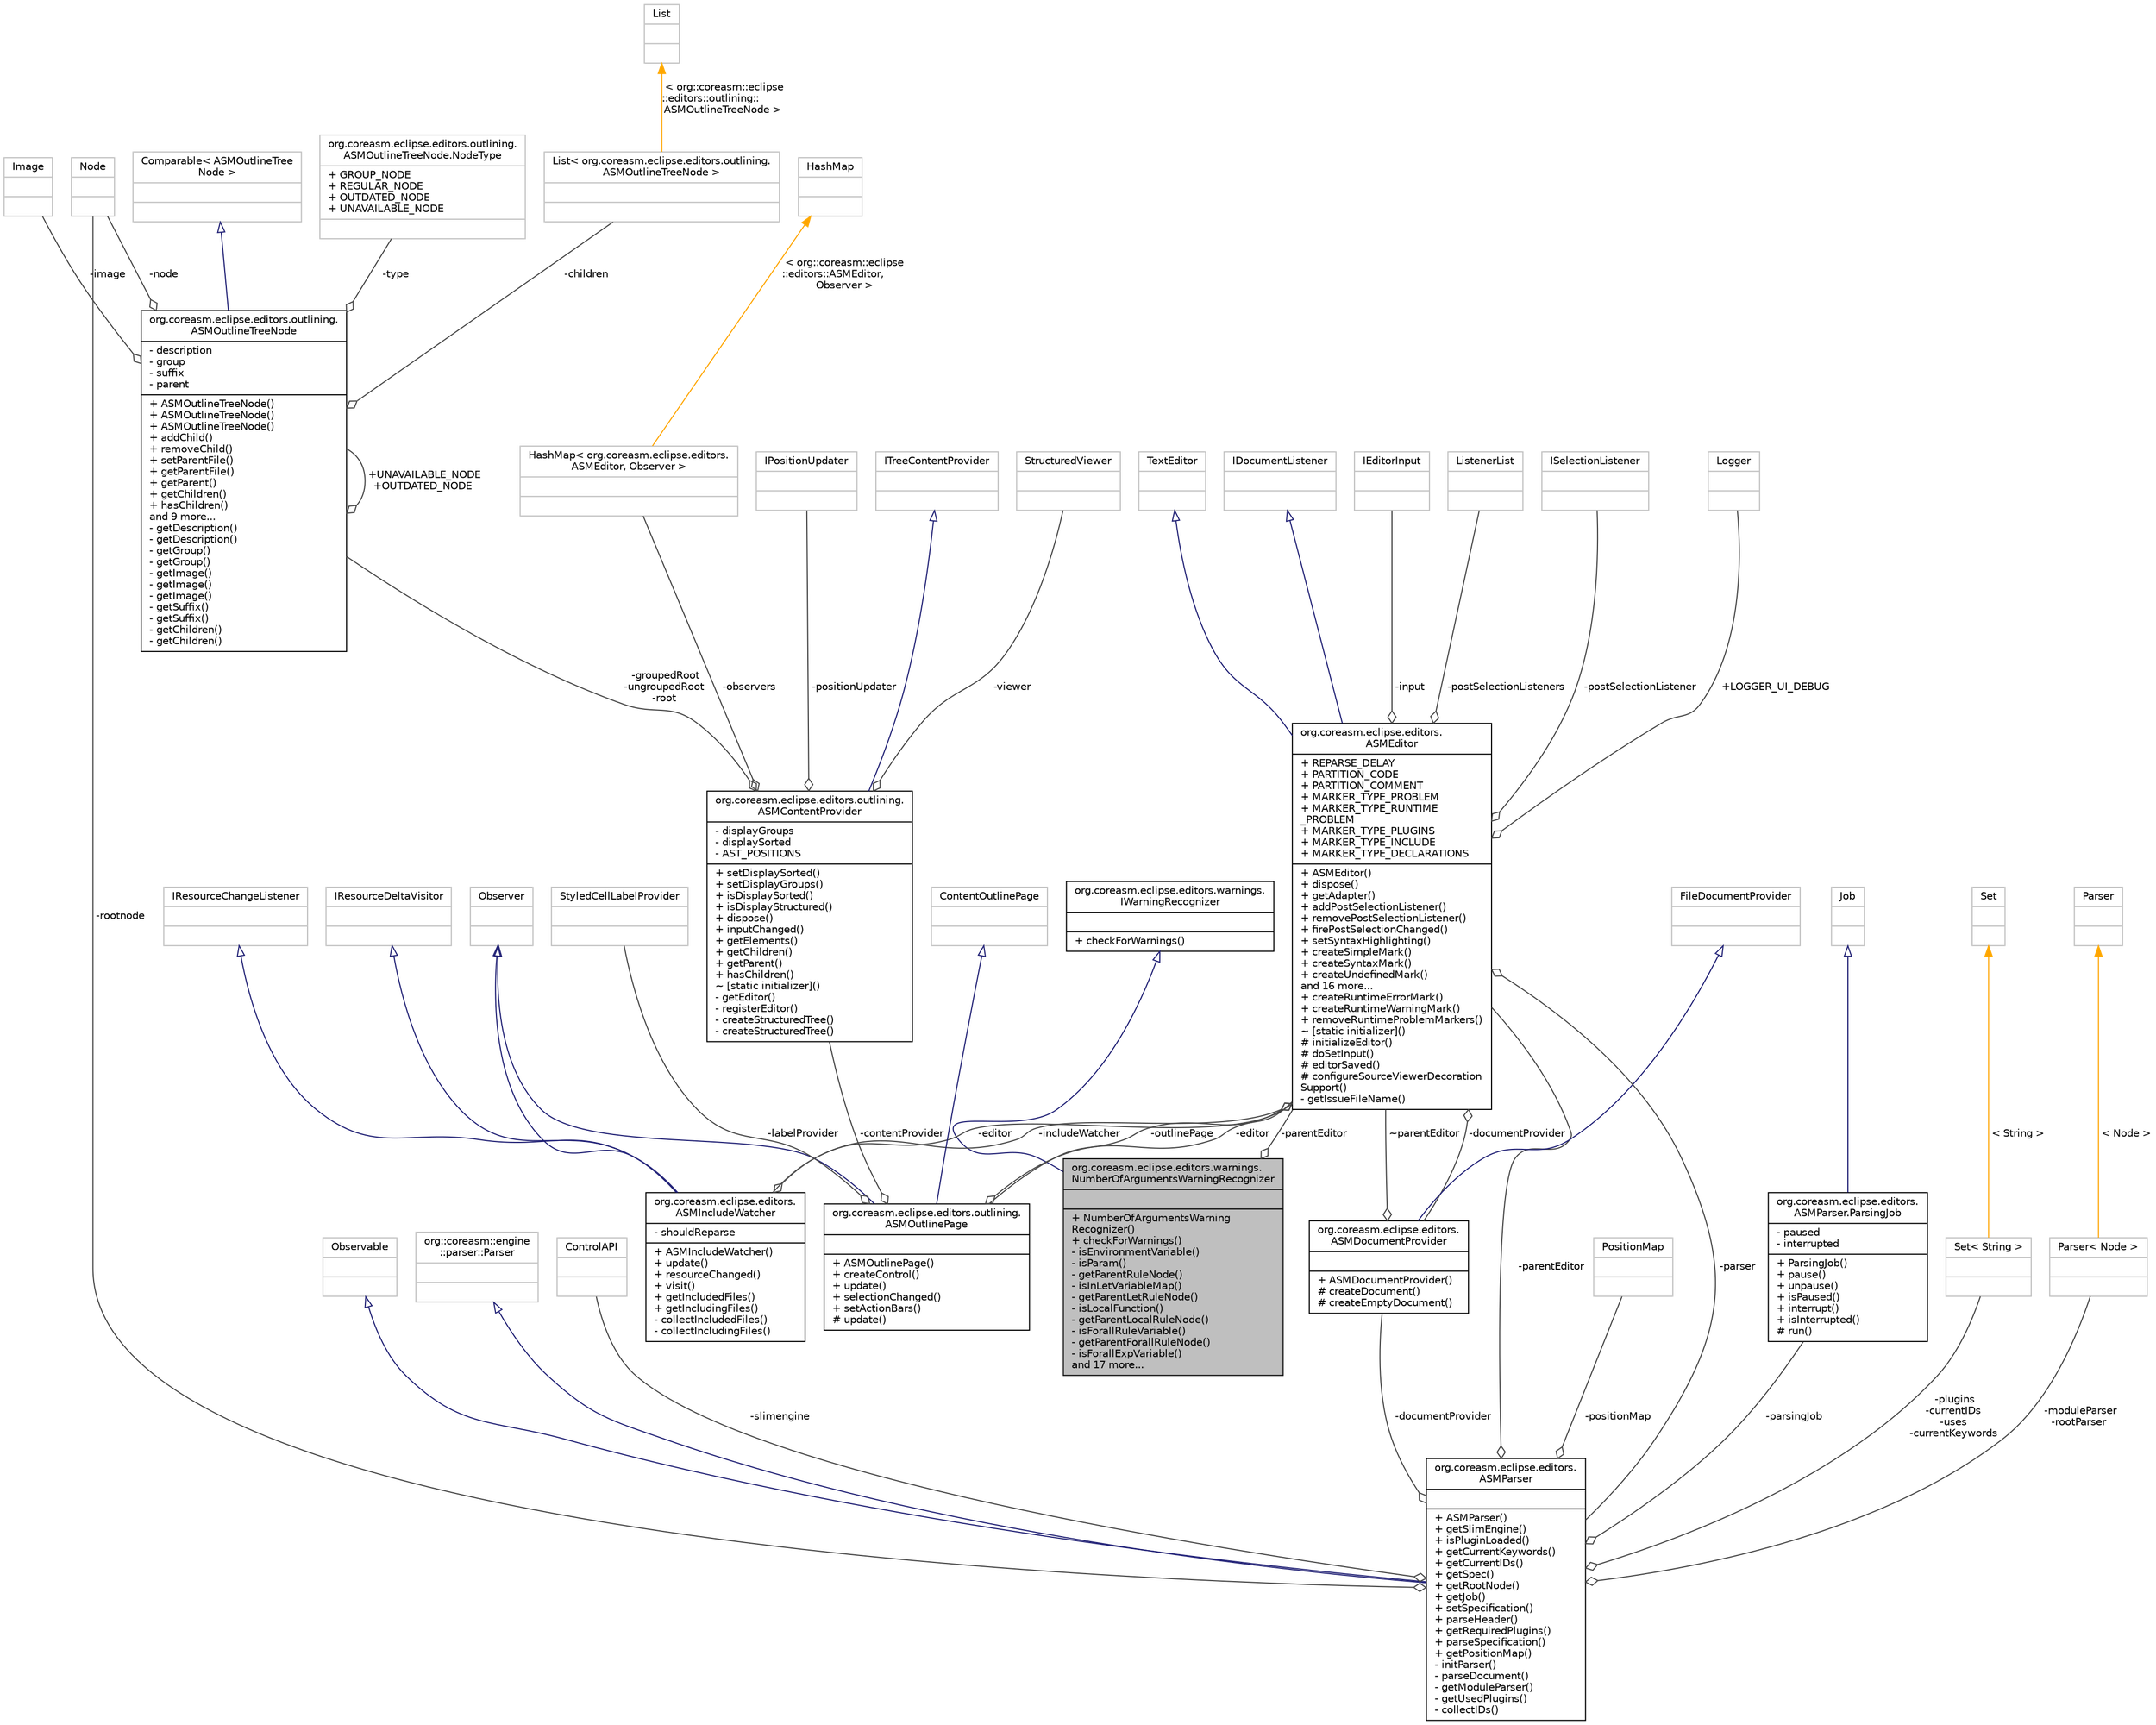 digraph "org.coreasm.eclipse.editors.warnings.NumberOfArgumentsWarningRecognizer"
{
  bgcolor="transparent";
  edge [fontname="Helvetica",fontsize="10",labelfontname="Helvetica",labelfontsize="10"];
  node [fontname="Helvetica",fontsize="10",shape=record];
  Node1 [label="{org.coreasm.eclipse.editors.warnings.\lNumberOfArgumentsWarningRecognizer\n||+ NumberOfArgumentsWarning\lRecognizer()\l+ checkForWarnings()\l- isEnvironmentVariable()\l- isParam()\l- getParentRuleNode()\l- isInLetVariableMap()\l- getParentLetRuleNode()\l- isLocalFunction()\l- getParentLocalRuleNode()\l- isForallRuleVariable()\l- getParentForallRuleNode()\l- isForallExpVariable()\land 17 more...\l}",height=0.2,width=0.4,color="black", fillcolor="grey75", style="filled" fontcolor="black"];
  Node2 -> Node1 [dir="back",color="midnightblue",fontsize="10",style="solid",arrowtail="onormal",fontname="Helvetica"];
  Node2 [label="{org.coreasm.eclipse.editors.warnings.\lIWarningRecognizer\n||+ checkForWarnings()\l}",height=0.2,width=0.4,color="black",URL="$interfaceorg_1_1coreasm_1_1eclipse_1_1editors_1_1warnings_1_1IWarningRecognizer.html",tooltip="This interface should be implemented by warning recognizers. "];
  Node3 -> Node1 [color="grey25",fontsize="10",style="solid",label=" -parentEditor" ,arrowhead="odiamond",fontname="Helvetica"];
  Node3 [label="{org.coreasm.eclipse.editors.\lASMEditor\n|+ REPARSE_DELAY\l+ PARTITION_CODE\l+ PARTITION_COMMENT\l+ MARKER_TYPE_PROBLEM\l+ MARKER_TYPE_RUNTIME\l_PROBLEM\l+ MARKER_TYPE_PLUGINS\l+ MARKER_TYPE_INCLUDE\l+ MARKER_TYPE_DECLARATIONS\l|+ ASMEditor()\l+ dispose()\l+ getAdapter()\l+ addPostSelectionListener()\l+ removePostSelectionListener()\l+ firePostSelectionChanged()\l+ setSyntaxHighlighting()\l+ createSimpleMark()\l+ createSyntaxMark()\l+ createUndefinedMark()\land 16 more...\l+ createRuntimeErrorMark()\l+ createRuntimeWarningMark()\l+ removeRuntimeProblemMarkers()\l~ [static initializer]()\l# initializeEditor()\l# doSetInput()\l# editorSaved()\l# configureSourceViewerDecoration\lSupport()\l- getIssueFileName()\l}",height=0.2,width=0.4,color="black",URL="$classorg_1_1coreasm_1_1eclipse_1_1editors_1_1ASMEditor.html",tooltip="The ASMEditor class is the root class of each CoreASM editor which initiates all other classes of the..."];
  Node4 -> Node3 [dir="back",color="midnightblue",fontsize="10",style="solid",arrowtail="onormal",fontname="Helvetica"];
  Node4 [label="{TextEditor\n||}",height=0.2,width=0.4,color="grey75"];
  Node5 -> Node3 [dir="back",color="midnightblue",fontsize="10",style="solid",arrowtail="onormal",fontname="Helvetica"];
  Node5 [label="{IDocumentListener\n||}",height=0.2,width=0.4,color="grey75"];
  Node6 -> Node3 [color="grey25",fontsize="10",style="solid",label=" -input" ,arrowhead="odiamond",fontname="Helvetica"];
  Node6 [label="{IEditorInput\n||}",height=0.2,width=0.4,color="grey75"];
  Node7 -> Node3 [color="grey25",fontsize="10",style="solid",label=" -postSelectionListeners" ,arrowhead="odiamond",fontname="Helvetica"];
  Node7 [label="{ListenerList\n||}",height=0.2,width=0.4,color="grey75"];
  Node8 -> Node3 [color="grey25",fontsize="10",style="solid",label=" -postSelectionListener" ,arrowhead="odiamond",fontname="Helvetica"];
  Node8 [label="{ISelectionListener\n||}",height=0.2,width=0.4,color="grey75"];
  Node9 -> Node3 [color="grey25",fontsize="10",style="solid",label=" -documentProvider" ,arrowhead="odiamond",fontname="Helvetica"];
  Node9 [label="{org.coreasm.eclipse.editors.\lASMDocumentProvider\n||+ ASMDocumentProvider()\l# createDocument()\l# createEmptyDocument()\l}",height=0.2,width=0.4,color="black",URL="$classorg_1_1coreasm_1_1eclipse_1_1editors_1_1ASMDocumentProvider.html",tooltip="This class is a DocumentProvider for ASMDocuments stored as files. "];
  Node10 -> Node9 [dir="back",color="midnightblue",fontsize="10",style="solid",arrowtail="onormal",fontname="Helvetica"];
  Node10 [label="{FileDocumentProvider\n||}",height=0.2,width=0.4,color="grey75"];
  Node3 -> Node9 [color="grey25",fontsize="10",style="solid",label=" ~parentEditor" ,arrowhead="odiamond",fontname="Helvetica"];
  Node11 -> Node3 [color="grey25",fontsize="10",style="solid",label=" +LOGGER_UI_DEBUG" ,arrowhead="odiamond",fontname="Helvetica"];
  Node11 [label="{Logger\n||}",height=0.2,width=0.4,color="grey75"];
  Node12 -> Node3 [color="grey25",fontsize="10",style="solid",label=" -includeWatcher" ,arrowhead="odiamond",fontname="Helvetica"];
  Node12 [label="{org.coreasm.eclipse.editors.\lASMIncludeWatcher\n|- shouldReparse\l|+ ASMIncludeWatcher()\l+ update()\l+ resourceChanged()\l+ visit()\l+ getIncludedFiles()\l+ getIncludingFiles()\l- collectIncludedFiles()\l- collectIncludingFiles()\l}",height=0.2,width=0.4,color="black",URL="$classorg_1_1coreasm_1_1eclipse_1_1editors_1_1ASMIncludeWatcher.html",tooltip="The IncludeWatcher watches included specifications. "];
  Node13 -> Node12 [dir="back",color="midnightblue",fontsize="10",style="solid",arrowtail="onormal",fontname="Helvetica"];
  Node13 [label="{Observer\n||}",height=0.2,width=0.4,color="grey75"];
  Node14 -> Node12 [dir="back",color="midnightblue",fontsize="10",style="solid",arrowtail="onormal",fontname="Helvetica"];
  Node14 [label="{IResourceChangeListener\n||}",height=0.2,width=0.4,color="grey75"];
  Node15 -> Node12 [dir="back",color="midnightblue",fontsize="10",style="solid",arrowtail="onormal",fontname="Helvetica"];
  Node15 [label="{IResourceDeltaVisitor\n||}",height=0.2,width=0.4,color="grey75"];
  Node3 -> Node12 [color="grey25",fontsize="10",style="solid",label=" -editor" ,arrowhead="odiamond",fontname="Helvetica"];
  Node16 -> Node3 [color="grey25",fontsize="10",style="solid",label=" -parser" ,arrowhead="odiamond",fontname="Helvetica"];
  Node16 [label="{org.coreasm.eclipse.editors.\lASMParser\n||+ ASMParser()\l+ getSlimEngine()\l+ isPluginLoaded()\l+ getCurrentKeywords()\l+ getCurrentIDs()\l+ getSpec()\l+ getRootNode()\l+ getJob()\l+ setSpecification()\l+ parseHeader()\l+ getRequiredPlugins()\l+ parseSpecification()\l+ getPositionMap()\l- initParser()\l- parseDocument()\l- getModuleParser()\l- getUsedPlugins()\l- collectIDs()\l}",height=0.2,width=0.4,color="black",URL="$classorg_1_1coreasm_1_1eclipse_1_1editors_1_1ASMParser.html",tooltip="This class organizes the parsing of CoreASM specifications. "];
  Node17 -> Node16 [dir="back",color="midnightblue",fontsize="10",style="solid",arrowtail="onormal",fontname="Helvetica"];
  Node17 [label="{Observable\n||}",height=0.2,width=0.4,color="grey75"];
  Node18 -> Node16 [dir="back",color="midnightblue",fontsize="10",style="solid",arrowtail="onormal",fontname="Helvetica"];
  Node18 [label="{org::coreasm::engine\l::parser::Parser\n||}",height=0.2,width=0.4,color="grey75"];
  Node19 -> Node16 [color="grey25",fontsize="10",style="solid",label=" -slimengine" ,arrowhead="odiamond",fontname="Helvetica"];
  Node19 [label="{ControlAPI\n||}",height=0.2,width=0.4,color="grey75"];
  Node20 -> Node16 [color="grey25",fontsize="10",style="solid",label=" -rootnode" ,arrowhead="odiamond",fontname="Helvetica"];
  Node20 [label="{Node\n||}",height=0.2,width=0.4,color="grey75"];
  Node9 -> Node16 [color="grey25",fontsize="10",style="solid",label=" -documentProvider" ,arrowhead="odiamond",fontname="Helvetica"];
  Node3 -> Node16 [color="grey25",fontsize="10",style="solid",label=" -parentEditor" ,arrowhead="odiamond",fontname="Helvetica"];
  Node21 -> Node16 [color="grey25",fontsize="10",style="solid",label=" -parsingJob" ,arrowhead="odiamond",fontname="Helvetica"];
  Node21 [label="{org.coreasm.eclipse.editors.\lASMParser.ParsingJob\n|- paused\l- interrupted\l|+ ParsingJob()\l+ pause()\l+ unpause()\l+ isPaused()\l+ interrupt()\l+ isInterrupted()\l# run()\l}",height=0.2,width=0.4,color="black",URL="$classorg_1_1coreasm_1_1eclipse_1_1editors_1_1ASMParser_1_1ParsingJob.html",tooltip="This class manages the running of the parser. "];
  Node22 -> Node21 [dir="back",color="midnightblue",fontsize="10",style="solid",arrowtail="onormal",fontname="Helvetica"];
  Node22 [label="{Job\n||}",height=0.2,width=0.4,color="grey75"];
  Node23 -> Node16 [color="grey25",fontsize="10",style="solid",label=" -plugins\n-currentIDs\n-uses\n-currentKeywords" ,arrowhead="odiamond",fontname="Helvetica"];
  Node23 [label="{Set\< String \>\n||}",height=0.2,width=0.4,color="grey75"];
  Node24 -> Node23 [dir="back",color="orange",fontsize="10",style="solid",label=" \< String \>" ,fontname="Helvetica"];
  Node24 [label="{Set\n||}",height=0.2,width=0.4,color="grey75"];
  Node25 -> Node16 [color="grey25",fontsize="10",style="solid",label=" -positionMap" ,arrowhead="odiamond",fontname="Helvetica"];
  Node25 [label="{PositionMap\n||}",height=0.2,width=0.4,color="grey75"];
  Node26 -> Node16 [color="grey25",fontsize="10",style="solid",label=" -moduleParser\n-rootParser" ,arrowhead="odiamond",fontname="Helvetica"];
  Node26 [label="{Parser\< Node \>\n||}",height=0.2,width=0.4,color="grey75"];
  Node27 -> Node26 [dir="back",color="orange",fontsize="10",style="solid",label=" \< Node \>" ,fontname="Helvetica"];
  Node27 [label="{Parser\n||}",height=0.2,width=0.4,color="grey75"];
  Node28 -> Node3 [color="grey25",fontsize="10",style="solid",label=" -outlinePage" ,arrowhead="odiamond",fontname="Helvetica"];
  Node28 [label="{org.coreasm.eclipse.editors.outlining.\lASMOutlinePage\n||+ ASMOutlinePage()\l+ createControl()\l+ update()\l+ selectionChanged()\l+ setActionBars()\l# update()\l}",height=0.2,width=0.4,color="black",URL="$classorg_1_1coreasm_1_1eclipse_1_1editors_1_1outlining_1_1ASMOutlinePage.html"];
  Node29 -> Node28 [dir="back",color="midnightblue",fontsize="10",style="solid",arrowtail="onormal",fontname="Helvetica"];
  Node29 [label="{ContentOutlinePage\n||}",height=0.2,width=0.4,color="grey75"];
  Node13 -> Node28 [dir="back",color="midnightblue",fontsize="10",style="solid",arrowtail="onormal",fontname="Helvetica"];
  Node3 -> Node28 [color="grey25",fontsize="10",style="solid",label=" -editor" ,arrowhead="odiamond",fontname="Helvetica"];
  Node30 -> Node28 [color="grey25",fontsize="10",style="solid",label=" -contentProvider" ,arrowhead="odiamond",fontname="Helvetica"];
  Node30 [label="{org.coreasm.eclipse.editors.outlining.\lASMContentProvider\n|- displayGroups\l- displaySorted\l- AST_POSITIONS\l|+ setDisplaySorted()\l+ setDisplayGroups()\l+ isDisplaySorted()\l+ isDisplayStructured()\l+ dispose()\l+ inputChanged()\l+ getElements()\l+ getChildren()\l+ getParent()\l+ hasChildren()\l~ [static initializer]()\l- getEditor()\l- registerEditor()\l- createStructuredTree()\l- createStructuredTree()\l}",height=0.2,width=0.4,color="black",URL="$classorg_1_1coreasm_1_1eclipse_1_1editors_1_1outlining_1_1ASMContentProvider.html"];
  Node31 -> Node30 [dir="back",color="midnightblue",fontsize="10",style="solid",arrowtail="onormal",fontname="Helvetica"];
  Node31 [label="{ITreeContentProvider\n||}",height=0.2,width=0.4,color="grey75"];
  Node32 -> Node30 [color="grey25",fontsize="10",style="solid",label=" -viewer" ,arrowhead="odiamond",fontname="Helvetica"];
  Node32 [label="{StructuredViewer\n||}",height=0.2,width=0.4,color="grey75"];
  Node33 -> Node30 [color="grey25",fontsize="10",style="solid",label=" -observers" ,arrowhead="odiamond",fontname="Helvetica"];
  Node33 [label="{HashMap\< org.coreasm.eclipse.editors.\lASMEditor, Observer \>\n||}",height=0.2,width=0.4,color="grey75"];
  Node34 -> Node33 [dir="back",color="orange",fontsize="10",style="solid",label=" \< org::coreasm::eclipse\l::editors::ASMEditor,\l Observer \>" ,fontname="Helvetica"];
  Node34 [label="{HashMap\n||}",height=0.2,width=0.4,color="grey75"];
  Node35 -> Node30 [color="grey25",fontsize="10",style="solid",label=" -groupedRoot\n-ungroupedRoot\n-root" ,arrowhead="odiamond",fontname="Helvetica"];
  Node35 [label="{org.coreasm.eclipse.editors.outlining.\lASMOutlineTreeNode\n|- description\l- group\l- suffix\l- parent\l|+ ASMOutlineTreeNode()\l+ ASMOutlineTreeNode()\l+ ASMOutlineTreeNode()\l+ addChild()\l+ removeChild()\l+ setParentFile()\l+ getParentFile()\l+ getParent()\l+ getChildren()\l+ hasChildren()\land 9 more...\l- getDescription()\l- getDescription()\l- getGroup()\l- getGroup()\l- getImage()\l- getImage()\l- getImage()\l- getSuffix()\l- getSuffix()\l- getChildren()\l- getChildren()\l}",height=0.2,width=0.4,color="black",URL="$classorg_1_1coreasm_1_1eclipse_1_1editors_1_1outlining_1_1ASMOutlineTreeNode.html"];
  Node36 -> Node35 [dir="back",color="midnightblue",fontsize="10",style="solid",arrowtail="onormal",fontname="Helvetica"];
  Node36 [label="{Comparable\< ASMOutlineTree\lNode \>\n||}",height=0.2,width=0.4,color="grey75"];
  Node37 -> Node35 [color="grey25",fontsize="10",style="solid",label=" -type" ,arrowhead="odiamond",fontname="Helvetica"];
  Node37 [label="{org.coreasm.eclipse.editors.outlining.\lASMOutlineTreeNode.NodeType\n|+ GROUP_NODE\l+ REGULAR_NODE\l+ OUTDATED_NODE\l+ UNAVAILABLE_NODE\l|}",height=0.2,width=0.4,color="grey75"];
  Node20 -> Node35 [color="grey25",fontsize="10",style="solid",label=" -node" ,arrowhead="odiamond",fontname="Helvetica"];
  Node35 -> Node35 [color="grey25",fontsize="10",style="solid",label=" +UNAVAILABLE_NODE\n+OUTDATED_NODE" ,arrowhead="odiamond",fontname="Helvetica"];
  Node38 -> Node35 [color="grey25",fontsize="10",style="solid",label=" -children" ,arrowhead="odiamond",fontname="Helvetica"];
  Node38 [label="{List\< org.coreasm.eclipse.editors.outlining.\lASMOutlineTreeNode \>\n||}",height=0.2,width=0.4,color="grey75"];
  Node39 -> Node38 [dir="back",color="orange",fontsize="10",style="solid",label=" \< org::coreasm::eclipse\l::editors::outlining::\lASMOutlineTreeNode \>" ,fontname="Helvetica"];
  Node39 [label="{List\n||}",height=0.2,width=0.4,color="grey75"];
  Node40 -> Node35 [color="grey25",fontsize="10",style="solid",label=" -image" ,arrowhead="odiamond",fontname="Helvetica"];
  Node40 [label="{Image\n||}",height=0.2,width=0.4,color="grey75"];
  Node41 -> Node30 [color="grey25",fontsize="10",style="solid",label=" -positionUpdater" ,arrowhead="odiamond",fontname="Helvetica"];
  Node41 [label="{IPositionUpdater\n||}",height=0.2,width=0.4,color="grey75"];
  Node42 -> Node28 [color="grey25",fontsize="10",style="solid",label=" -labelProvider" ,arrowhead="odiamond",fontname="Helvetica"];
  Node42 [label="{StyledCellLabelProvider\n||}",height=0.2,width=0.4,color="grey75"];
}
